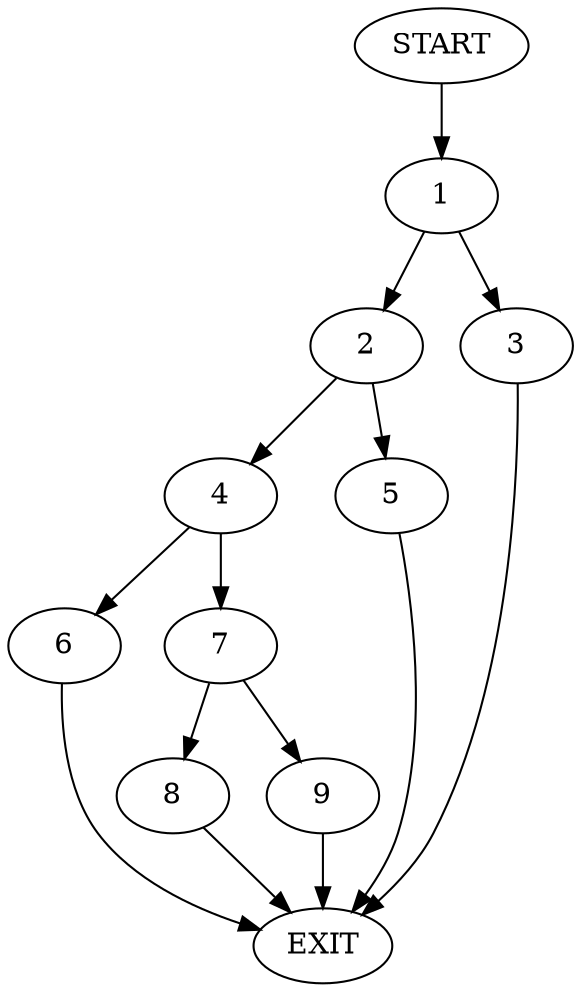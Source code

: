 digraph {
0 [label="START"]
10 [label="EXIT"]
0 -> 1
1 -> 2
1 -> 3
2 -> 4
2 -> 5
3 -> 10
4 -> 6
4 -> 7
5 -> 10
7 -> 8
7 -> 9
6 -> 10
8 -> 10
9 -> 10
}
